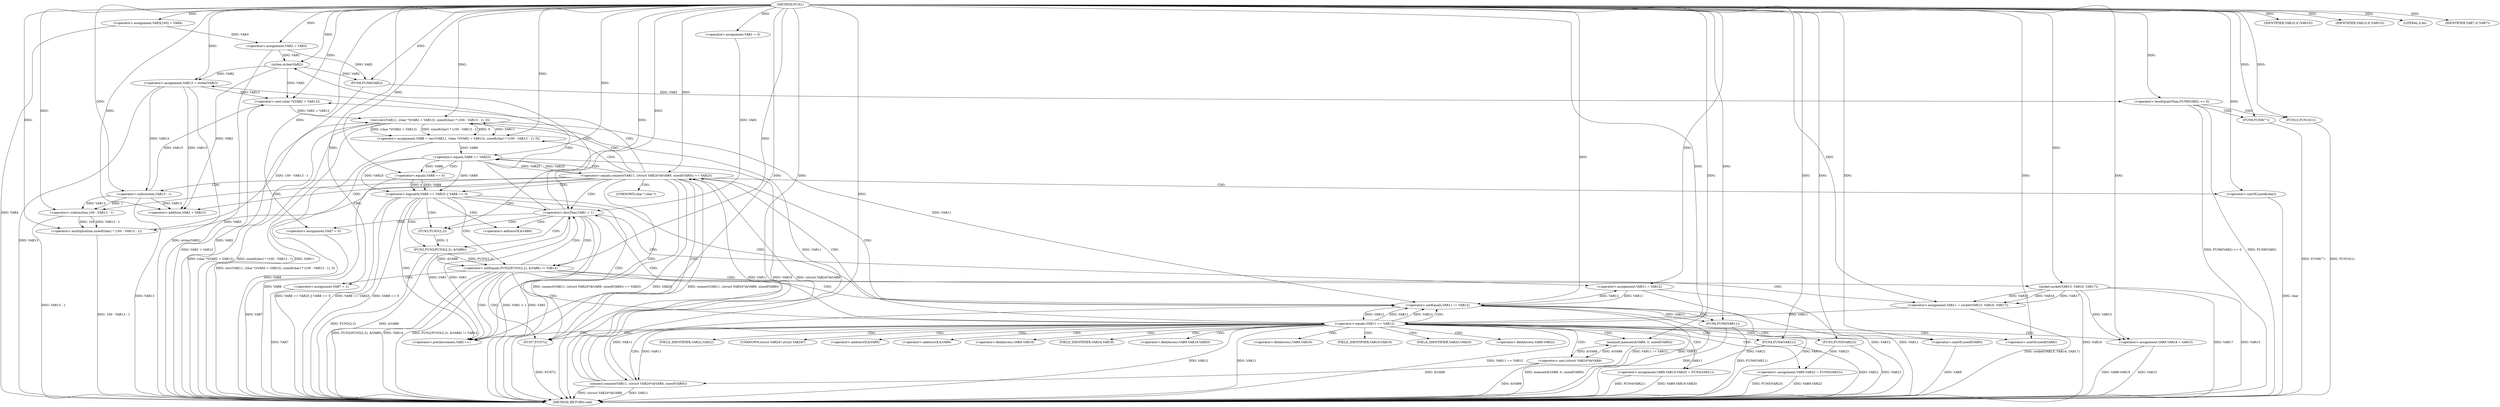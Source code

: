 digraph FUN1 {  
"1000100" [label = "(METHOD,FUN1)" ]
"1000261" [label = "(METHOD_RETURN,void)" ]
"1000105" [label = "(<operator>.assignment,VAR3[100] = VAR4)" ]
"1000108" [label = "(<operator>.assignment,VAR2 = VAR3)" ]
"1000112" [label = "(<operator>.assignment,VAR1 = 0)" ]
"1000115" [label = "(<operator>.lessThan,VAR1 < 1)" ]
"1000118" [label = "(<operator>.postIncrement,VAR1++)" ]
"1000124" [label = "(<operator>.assignment,VAR7 = 0)" ]
"1000131" [label = "(<operator>.assignment,VAR11 = VAR12)" ]
"1000135" [label = "(<operator>.assignment,VAR13 = strlen(VAR2))" ]
"1000137" [label = "(strlen,strlen(VAR2))" ]
"1000142" [label = "(<operator>.notEquals,FUN2(FUN3(2,2), &VAR6) != VAR14)" ]
"1000143" [label = "(FUN2,FUN2(FUN3(2,2), &VAR6))" ]
"1000144" [label = "(FUN3,FUN3(2,2))" ]
"1000152" [label = "(<operator>.assignment,VAR7 = 1)" ]
"1000155" [label = "(<operator>.assignment,VAR11 = socket(VAR15, VAR16, VAR17))" ]
"1000157" [label = "(socket,socket(VAR15, VAR16, VAR17))" ]
"1000162" [label = "(<operator>.equals,VAR11 == VAR12)" ]
"1000167" [label = "(memset,memset(&VAR9, 0, sizeof(VAR9)))" ]
"1000171" [label = "(<operator>.sizeOf,sizeof(VAR9))" ]
"1000173" [label = "(<operator>.assignment,VAR9.VAR18 = VAR15)" ]
"1000178" [label = "(<operator>.assignment,VAR9.VAR19.VAR20 = FUN4(VAR21))" ]
"1000184" [label = "(FUN4,FUN4(VAR21))" ]
"1000186" [label = "(<operator>.assignment,VAR9.VAR22 = FUN5(VAR23))" ]
"1000190" [label = "(FUN5,FUN5(VAR23))" ]
"1000193" [label = "(<operator>.equals,connect(VAR11, (struct VAR24*)&VAR9, sizeof(VAR9)) == VAR25)" ]
"1000194" [label = "(connect,connect(VAR11, (struct VAR24*)&VAR9, sizeof(VAR9)))" ]
"1000196" [label = "(<operator>.cast,(struct VAR24*)&VAR9)" ]
"1000200" [label = "(<operator>.sizeOf,sizeof(VAR9))" ]
"1000205" [label = "(<operator>.assignment,VAR8 = recv(VAR11, (char *)(VAR2 + VAR13), sizeof(char) * (100 - VAR13 - 1), 0))" ]
"1000207" [label = "(recv,recv(VAR11, (char *)(VAR2 + VAR13), sizeof(char) * (100 - VAR13 - 1), 0))" ]
"1000209" [label = "(<operator>.cast,(char *)(VAR2 + VAR13))" ]
"1000211" [label = "(<operator>.addition,VAR2 + VAR13)" ]
"1000214" [label = "(<operator>.multiplication,sizeof(char) * (100 - VAR13 - 1))" ]
"1000215" [label = "(<operator>.sizeOf,sizeof(char))" ]
"1000217" [label = "(<operator>.subtraction,100 - VAR13 - 1)" ]
"1000219" [label = "(<operator>.subtraction,VAR13 - 1)" ]
"1000224" [label = "(<operator>.logicalOr,VAR8 == VAR25 || VAR8 == 0)" ]
"1000225" [label = "(<operator>.equals,VAR8 == VAR25)" ]
"1000228" [label = "(<operator>.equals,VAR8 == 0)" ]
"1000234" [label = "(IDENTIFIER,VAR10,if (VAR10))" ]
"1000237" [label = "(IDENTIFIER,VAR10,if (VAR10))" ]
"1000239" [label = "(LITERAL,0,do)" ]
"1000241" [label = "(<operator>.notEquals,VAR11 != VAR12)" ]
"1000245" [label = "(FUN6,FUN6(VAR11))" ]
"1000248" [label = "(IDENTIFIER,VAR7,if (VAR7))" ]
"1000250" [label = "(FUN7,FUN7())" ]
"1000252" [label = "(<operator>.lessEqualsThan,FUN8(VAR2) <= 0)" ]
"1000253" [label = "(FUN8,FUN8(VAR2))" ]
"1000257" [label = "(FUN9,FUN9(\"\"))" ]
"1000259" [label = "(FUN10,FUN10(1))" ]
"1000147" [label = "(<operator>.addressOf,&VAR6)" ]
"1000168" [label = "(<operator>.addressOf,&VAR9)" ]
"1000174" [label = "(<operator>.fieldAccess,VAR9.VAR18)" ]
"1000176" [label = "(FIELD_IDENTIFIER,VAR18,VAR18)" ]
"1000179" [label = "(<operator>.fieldAccess,VAR9.VAR19.VAR20)" ]
"1000180" [label = "(<operator>.fieldAccess,VAR9.VAR19)" ]
"1000182" [label = "(FIELD_IDENTIFIER,VAR19,VAR19)" ]
"1000183" [label = "(FIELD_IDENTIFIER,VAR20,VAR20)" ]
"1000187" [label = "(<operator>.fieldAccess,VAR9.VAR22)" ]
"1000189" [label = "(FIELD_IDENTIFIER,VAR22,VAR22)" ]
"1000197" [label = "(UNKNOWN,struct VAR24*,struct VAR24*)" ]
"1000198" [label = "(<operator>.addressOf,&VAR9)" ]
"1000210" [label = "(UNKNOWN,char *,char *)" ]
  "1000184" -> "1000261"  [ label = "DDG: VAR21"] 
  "1000105" -> "1000261"  [ label = "DDG: VAR4"] 
  "1000178" -> "1000261"  [ label = "DDG: VAR9.VAR19.VAR20"] 
  "1000131" -> "1000261"  [ label = "DDG: VAR11"] 
  "1000250" -> "1000261"  [ label = "DDG: FUN7()"] 
  "1000259" -> "1000261"  [ label = "DDG: FUN10(1)"] 
  "1000157" -> "1000261"  [ label = "DDG: VAR16"] 
  "1000162" -> "1000261"  [ label = "DDG: VAR12"] 
  "1000186" -> "1000261"  [ label = "DDG: VAR9.VAR22"] 
  "1000142" -> "1000261"  [ label = "DDG: FUN2(FUN3(2,2), &VAR6) != VAR14"] 
  "1000224" -> "1000261"  [ label = "DDG: VAR8 == VAR25"] 
  "1000124" -> "1000261"  [ label = "DDG: VAR7"] 
  "1000193" -> "1000261"  [ label = "DDG: connect(VAR11, (struct VAR24*)&VAR9, sizeof(VAR9))"] 
  "1000200" -> "1000261"  [ label = "DDG: VAR9"] 
  "1000225" -> "1000261"  [ label = "DDG: VAR25"] 
  "1000207" -> "1000261"  [ label = "DDG: (char *)(VAR2 + VAR13)"] 
  "1000252" -> "1000261"  [ label = "DDG: FUN8(VAR2)"] 
  "1000186" -> "1000261"  [ label = "DDG: FUN5(VAR23)"] 
  "1000215" -> "1000261"  [ label = "DDG: char"] 
  "1000155" -> "1000261"  [ label = "DDG: socket(VAR15, VAR16, VAR17)"] 
  "1000225" -> "1000261"  [ label = "DDG: VAR8"] 
  "1000217" -> "1000261"  [ label = "DDG: VAR13 - 1"] 
  "1000214" -> "1000261"  [ label = "DDG: 100 - VAR13 - 1"] 
  "1000157" -> "1000261"  [ label = "DDG: VAR17"] 
  "1000224" -> "1000261"  [ label = "DDG: VAR8 == 0"] 
  "1000207" -> "1000261"  [ label = "DDG: sizeof(char) * (100 - VAR13 - 1)"] 
  "1000253" -> "1000261"  [ label = "DDG: VAR2"] 
  "1000194" -> "1000261"  [ label = "DDG: VAR11"] 
  "1000178" -> "1000261"  [ label = "DDG: FUN4(VAR21)"] 
  "1000228" -> "1000261"  [ label = "DDG: VAR8"] 
  "1000252" -> "1000261"  [ label = "DDG: FUN8(VAR2) <= 0"] 
  "1000157" -> "1000261"  [ label = "DDG: VAR15"] 
  "1000143" -> "1000261"  [ label = "DDG: FUN3(2,2)"] 
  "1000167" -> "1000261"  [ label = "DDG: memset(&VAR9, 0, sizeof(VAR9))"] 
  "1000190" -> "1000261"  [ label = "DDG: VAR23"] 
  "1000115" -> "1000261"  [ label = "DDG: VAR1 < 1"] 
  "1000207" -> "1000261"  [ label = "DDG: VAR11"] 
  "1000142" -> "1000261"  [ label = "DDG: VAR14"] 
  "1000205" -> "1000261"  [ label = "DDG: recv(VAR11, (char *)(VAR2 + VAR13), sizeof(char) * (100 - VAR13 - 1), 0)"] 
  "1000152" -> "1000261"  [ label = "DDG: VAR7"] 
  "1000131" -> "1000261"  [ label = "DDG: VAR12"] 
  "1000193" -> "1000261"  [ label = "DDG: connect(VAR11, (struct VAR24*)&VAR9, sizeof(VAR9)) == VAR25"] 
  "1000209" -> "1000261"  [ label = "DDG: VAR2 + VAR13"] 
  "1000108" -> "1000261"  [ label = "DDG: VAR3"] 
  "1000142" -> "1000261"  [ label = "DDG: FUN2(FUN3(2,2), &VAR6)"] 
  "1000135" -> "1000261"  [ label = "DDG: VAR13"] 
  "1000241" -> "1000261"  [ label = "DDG: VAR11"] 
  "1000219" -> "1000261"  [ label = "DDG: VAR13"] 
  "1000173" -> "1000261"  [ label = "DDG: VAR15"] 
  "1000257" -> "1000261"  [ label = "DDG: FUN9(\"\")"] 
  "1000245" -> "1000261"  [ label = "DDG: FUN6(VAR11)"] 
  "1000162" -> "1000261"  [ label = "DDG: VAR11"] 
  "1000194" -> "1000261"  [ label = "DDG: (struct VAR24*)&VAR9"] 
  "1000162" -> "1000261"  [ label = "DDG: VAR11 == VAR12"] 
  "1000245" -> "1000261"  [ label = "DDG: VAR11"] 
  "1000241" -> "1000261"  [ label = "DDG: VAR11 != VAR12"] 
  "1000143" -> "1000261"  [ label = "DDG: &VAR6"] 
  "1000115" -> "1000261"  [ label = "DDG: VAR1"] 
  "1000173" -> "1000261"  [ label = "DDG: VAR9.VAR18"] 
  "1000135" -> "1000261"  [ label = "DDG: strlen(VAR2)"] 
  "1000241" -> "1000261"  [ label = "DDG: VAR12"] 
  "1000224" -> "1000261"  [ label = "DDG: VAR8 == VAR25 || VAR8 == 0"] 
  "1000196" -> "1000261"  [ label = "DDG: &VAR9"] 
  "1000193" -> "1000261"  [ label = "DDG: VAR25"] 
  "1000100" -> "1000105"  [ label = "DDG: "] 
  "1000105" -> "1000108"  [ label = "DDG: VAR3"] 
  "1000100" -> "1000108"  [ label = "DDG: "] 
  "1000100" -> "1000112"  [ label = "DDG: "] 
  "1000112" -> "1000115"  [ label = "DDG: VAR1"] 
  "1000118" -> "1000115"  [ label = "DDG: VAR1"] 
  "1000100" -> "1000115"  [ label = "DDG: "] 
  "1000115" -> "1000118"  [ label = "DDG: VAR1"] 
  "1000100" -> "1000118"  [ label = "DDG: "] 
  "1000100" -> "1000124"  [ label = "DDG: "] 
  "1000241" -> "1000131"  [ label = "DDG: VAR12"] 
  "1000100" -> "1000131"  [ label = "DDG: "] 
  "1000137" -> "1000135"  [ label = "DDG: VAR2"] 
  "1000100" -> "1000135"  [ label = "DDG: "] 
  "1000108" -> "1000137"  [ label = "DDG: VAR2"] 
  "1000100" -> "1000137"  [ label = "DDG: "] 
  "1000143" -> "1000142"  [ label = "DDG: FUN3(2,2)"] 
  "1000143" -> "1000142"  [ label = "DDG: &VAR6"] 
  "1000144" -> "1000143"  [ label = "DDG: 2"] 
  "1000100" -> "1000144"  [ label = "DDG: "] 
  "1000100" -> "1000142"  [ label = "DDG: "] 
  "1000100" -> "1000152"  [ label = "DDG: "] 
  "1000157" -> "1000155"  [ label = "DDG: VAR15"] 
  "1000157" -> "1000155"  [ label = "DDG: VAR16"] 
  "1000157" -> "1000155"  [ label = "DDG: VAR17"] 
  "1000100" -> "1000155"  [ label = "DDG: "] 
  "1000100" -> "1000157"  [ label = "DDG: "] 
  "1000155" -> "1000162"  [ label = "DDG: VAR11"] 
  "1000100" -> "1000162"  [ label = "DDG: "] 
  "1000241" -> "1000162"  [ label = "DDG: VAR12"] 
  "1000196" -> "1000167"  [ label = "DDG: &VAR9"] 
  "1000100" -> "1000167"  [ label = "DDG: "] 
  "1000100" -> "1000171"  [ label = "DDG: "] 
  "1000157" -> "1000173"  [ label = "DDG: VAR15"] 
  "1000100" -> "1000173"  [ label = "DDG: "] 
  "1000184" -> "1000178"  [ label = "DDG: VAR21"] 
  "1000100" -> "1000184"  [ label = "DDG: "] 
  "1000190" -> "1000186"  [ label = "DDG: VAR23"] 
  "1000100" -> "1000190"  [ label = "DDG: "] 
  "1000194" -> "1000193"  [ label = "DDG: VAR11"] 
  "1000194" -> "1000193"  [ label = "DDG: (struct VAR24*)&VAR9"] 
  "1000162" -> "1000194"  [ label = "DDG: VAR11"] 
  "1000100" -> "1000194"  [ label = "DDG: "] 
  "1000196" -> "1000194"  [ label = "DDG: &VAR9"] 
  "1000167" -> "1000196"  [ label = "DDG: &VAR9"] 
  "1000100" -> "1000200"  [ label = "DDG: "] 
  "1000225" -> "1000193"  [ label = "DDG: VAR25"] 
  "1000100" -> "1000193"  [ label = "DDG: "] 
  "1000207" -> "1000205"  [ label = "DDG: VAR11"] 
  "1000207" -> "1000205"  [ label = "DDG: (char *)(VAR2 + VAR13)"] 
  "1000207" -> "1000205"  [ label = "DDG: sizeof(char) * (100 - VAR13 - 1)"] 
  "1000207" -> "1000205"  [ label = "DDG: 0"] 
  "1000100" -> "1000205"  [ label = "DDG: "] 
  "1000194" -> "1000207"  [ label = "DDG: VAR11"] 
  "1000100" -> "1000207"  [ label = "DDG: "] 
  "1000209" -> "1000207"  [ label = "DDG: VAR2 + VAR13"] 
  "1000137" -> "1000209"  [ label = "DDG: VAR2"] 
  "1000100" -> "1000209"  [ label = "DDG: "] 
  "1000135" -> "1000209"  [ label = "DDG: VAR13"] 
  "1000219" -> "1000209"  [ label = "DDG: VAR13"] 
  "1000137" -> "1000211"  [ label = "DDG: VAR2"] 
  "1000100" -> "1000211"  [ label = "DDG: "] 
  "1000135" -> "1000211"  [ label = "DDG: VAR13"] 
  "1000219" -> "1000211"  [ label = "DDG: VAR13"] 
  "1000214" -> "1000207"  [ label = "DDG: 100 - VAR13 - 1"] 
  "1000100" -> "1000214"  [ label = "DDG: "] 
  "1000100" -> "1000215"  [ label = "DDG: "] 
  "1000217" -> "1000214"  [ label = "DDG: 100"] 
  "1000217" -> "1000214"  [ label = "DDG: VAR13 - 1"] 
  "1000100" -> "1000217"  [ label = "DDG: "] 
  "1000219" -> "1000217"  [ label = "DDG: VAR13"] 
  "1000219" -> "1000217"  [ label = "DDG: 1"] 
  "1000100" -> "1000219"  [ label = "DDG: "] 
  "1000135" -> "1000219"  [ label = "DDG: VAR13"] 
  "1000225" -> "1000224"  [ label = "DDG: VAR8"] 
  "1000225" -> "1000224"  [ label = "DDG: VAR25"] 
  "1000205" -> "1000225"  [ label = "DDG: VAR8"] 
  "1000100" -> "1000225"  [ label = "DDG: "] 
  "1000193" -> "1000225"  [ label = "DDG: VAR25"] 
  "1000228" -> "1000224"  [ label = "DDG: VAR8"] 
  "1000228" -> "1000224"  [ label = "DDG: 0"] 
  "1000225" -> "1000228"  [ label = "DDG: VAR8"] 
  "1000100" -> "1000228"  [ label = "DDG: "] 
  "1000100" -> "1000234"  [ label = "DDG: "] 
  "1000100" -> "1000237"  [ label = "DDG: "] 
  "1000100" -> "1000239"  [ label = "DDG: "] 
  "1000131" -> "1000241"  [ label = "DDG: VAR11"] 
  "1000194" -> "1000241"  [ label = "DDG: VAR11"] 
  "1000207" -> "1000241"  [ label = "DDG: VAR11"] 
  "1000162" -> "1000241"  [ label = "DDG: VAR11"] 
  "1000100" -> "1000241"  [ label = "DDG: "] 
  "1000162" -> "1000241"  [ label = "DDG: VAR12"] 
  "1000241" -> "1000245"  [ label = "DDG: VAR11"] 
  "1000100" -> "1000245"  [ label = "DDG: "] 
  "1000100" -> "1000248"  [ label = "DDG: "] 
  "1000100" -> "1000250"  [ label = "DDG: "] 
  "1000253" -> "1000252"  [ label = "DDG: VAR2"] 
  "1000137" -> "1000253"  [ label = "DDG: VAR2"] 
  "1000108" -> "1000253"  [ label = "DDG: VAR2"] 
  "1000100" -> "1000253"  [ label = "DDG: "] 
  "1000100" -> "1000252"  [ label = "DDG: "] 
  "1000100" -> "1000257"  [ label = "DDG: "] 
  "1000100" -> "1000259"  [ label = "DDG: "] 
  "1000115" -> "1000142"  [ label = "CDG: "] 
  "1000115" -> "1000144"  [ label = "CDG: "] 
  "1000115" -> "1000135"  [ label = "CDG: "] 
  "1000115" -> "1000131"  [ label = "CDG: "] 
  "1000115" -> "1000143"  [ label = "CDG: "] 
  "1000115" -> "1000137"  [ label = "CDG: "] 
  "1000115" -> "1000124"  [ label = "CDG: "] 
  "1000115" -> "1000147"  [ label = "CDG: "] 
  "1000142" -> "1000157"  [ label = "CDG: "] 
  "1000142" -> "1000152"  [ label = "CDG: "] 
  "1000142" -> "1000155"  [ label = "CDG: "] 
  "1000142" -> "1000162"  [ label = "CDG: "] 
  "1000142" -> "1000118"  [ label = "CDG: "] 
  "1000142" -> "1000241"  [ label = "CDG: "] 
  "1000142" -> "1000115"  [ label = "CDG: "] 
  "1000142" -> "1000250"  [ label = "CDG: "] 
  "1000162" -> "1000200"  [ label = "CDG: "] 
  "1000162" -> "1000174"  [ label = "CDG: "] 
  "1000162" -> "1000182"  [ label = "CDG: "] 
  "1000162" -> "1000197"  [ label = "CDG: "] 
  "1000162" -> "1000180"  [ label = "CDG: "] 
  "1000162" -> "1000183"  [ label = "CDG: "] 
  "1000162" -> "1000190"  [ label = "CDG: "] 
  "1000162" -> "1000167"  [ label = "CDG: "] 
  "1000162" -> "1000179"  [ label = "CDG: "] 
  "1000162" -> "1000194"  [ label = "CDG: "] 
  "1000162" -> "1000176"  [ label = "CDG: "] 
  "1000162" -> "1000198"  [ label = "CDG: "] 
  "1000162" -> "1000187"  [ label = "CDG: "] 
  "1000162" -> "1000186"  [ label = "CDG: "] 
  "1000162" -> "1000189"  [ label = "CDG: "] 
  "1000162" -> "1000196"  [ label = "CDG: "] 
  "1000162" -> "1000168"  [ label = "CDG: "] 
  "1000162" -> "1000178"  [ label = "CDG: "] 
  "1000162" -> "1000173"  [ label = "CDG: "] 
  "1000162" -> "1000171"  [ label = "CDG: "] 
  "1000162" -> "1000193"  [ label = "CDG: "] 
  "1000162" -> "1000184"  [ label = "CDG: "] 
  "1000162" -> "1000118"  [ label = "CDG: "] 
  "1000162" -> "1000241"  [ label = "CDG: "] 
  "1000162" -> "1000115"  [ label = "CDG: "] 
  "1000162" -> "1000250"  [ label = "CDG: "] 
  "1000193" -> "1000211"  [ label = "CDG: "] 
  "1000193" -> "1000219"  [ label = "CDG: "] 
  "1000193" -> "1000210"  [ label = "CDG: "] 
  "1000193" -> "1000214"  [ label = "CDG: "] 
  "1000193" -> "1000224"  [ label = "CDG: "] 
  "1000193" -> "1000217"  [ label = "CDG: "] 
  "1000193" -> "1000215"  [ label = "CDG: "] 
  "1000193" -> "1000225"  [ label = "CDG: "] 
  "1000193" -> "1000207"  [ label = "CDG: "] 
  "1000193" -> "1000205"  [ label = "CDG: "] 
  "1000193" -> "1000209"  [ label = "CDG: "] 
  "1000193" -> "1000118"  [ label = "CDG: "] 
  "1000193" -> "1000241"  [ label = "CDG: "] 
  "1000193" -> "1000115"  [ label = "CDG: "] 
  "1000193" -> "1000250"  [ label = "CDG: "] 
  "1000224" -> "1000118"  [ label = "CDG: "] 
  "1000224" -> "1000241"  [ label = "CDG: "] 
  "1000224" -> "1000115"  [ label = "CDG: "] 
  "1000224" -> "1000250"  [ label = "CDG: "] 
  "1000224" -> "1000142"  [ label = "CDG: "] 
  "1000224" -> "1000144"  [ label = "CDG: "] 
  "1000224" -> "1000143"  [ label = "CDG: "] 
  "1000224" -> "1000147"  [ label = "CDG: "] 
  "1000225" -> "1000228"  [ label = "CDG: "] 
  "1000241" -> "1000245"  [ label = "CDG: "] 
  "1000252" -> "1000259"  [ label = "CDG: "] 
  "1000252" -> "1000257"  [ label = "CDG: "] 
}
